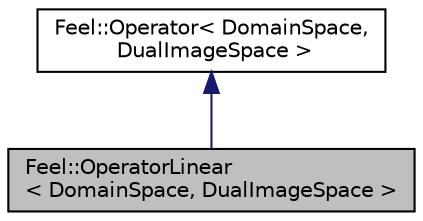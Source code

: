 digraph "Feel::OperatorLinear&lt; DomainSpace, DualImageSpace &gt;"
{
 // LATEX_PDF_SIZE
  edge [fontname="Helvetica",fontsize="10",labelfontname="Helvetica",labelfontsize="10"];
  node [fontname="Helvetica",fontsize="10",shape=record];
  Node1 [label="Feel::OperatorLinear\l\< DomainSpace, DualImageSpace \>",height=0.2,width=0.4,color="black", fillcolor="grey75", style="filled", fontcolor="black",tooltip="Linear Operator between function spaces, represented by a matrix."];
  Node2 -> Node1 [dir="back",color="midnightblue",fontsize="10",style="solid",fontname="Helvetica"];
  Node2 [label="Feel::Operator\< DomainSpace,\l DualImageSpace \>",height=0.2,width=0.4,color="black", fillcolor="white", style="filled",URL="$classFeel_1_1Operator.html",tooltip="Operator between function spaces."];
}
